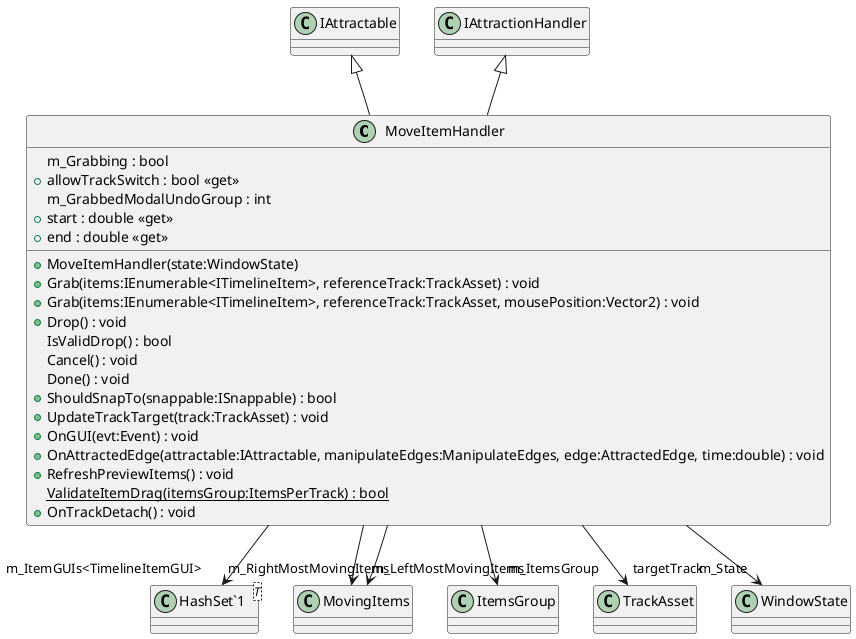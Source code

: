 @startuml
class MoveItemHandler {
    m_Grabbing : bool
    + allowTrackSwitch : bool <<get>>
    m_GrabbedModalUndoGroup : int
    + MoveItemHandler(state:WindowState)
    + Grab(items:IEnumerable<ITimelineItem>, referenceTrack:TrackAsset) : void
    + Grab(items:IEnumerable<ITimelineItem>, referenceTrack:TrackAsset, mousePosition:Vector2) : void
    + Drop() : void
    IsValidDrop() : bool
    Cancel() : void
    Done() : void
    + start : double <<get>>
    + end : double <<get>>
    + ShouldSnapTo(snappable:ISnappable) : bool
    + UpdateTrackTarget(track:TrackAsset) : void
    + OnGUI(evt:Event) : void
    + OnAttractedEdge(attractable:IAttractable, manipulateEdges:ManipulateEdges, edge:AttractedEdge, time:double) : void
    + RefreshPreviewItems() : void
    {static} ValidateItemDrag(itemsGroup:ItemsPerTrack) : bool
    + OnTrackDetach() : void
}
class "HashSet`1"<T> {
}
IAttractable <|-- MoveItemHandler
IAttractionHandler <|-- MoveItemHandler
MoveItemHandler --> "m_LeftMostMovingItems" MovingItems
MoveItemHandler --> "m_RightMostMovingItems" MovingItems
MoveItemHandler --> "m_ItemGUIs<TimelineItemGUI>" "HashSet`1"
MoveItemHandler --> "m_ItemsGroup" ItemsGroup
MoveItemHandler --> "targetTrack" TrackAsset
MoveItemHandler --> "m_State" WindowState
@enduml
